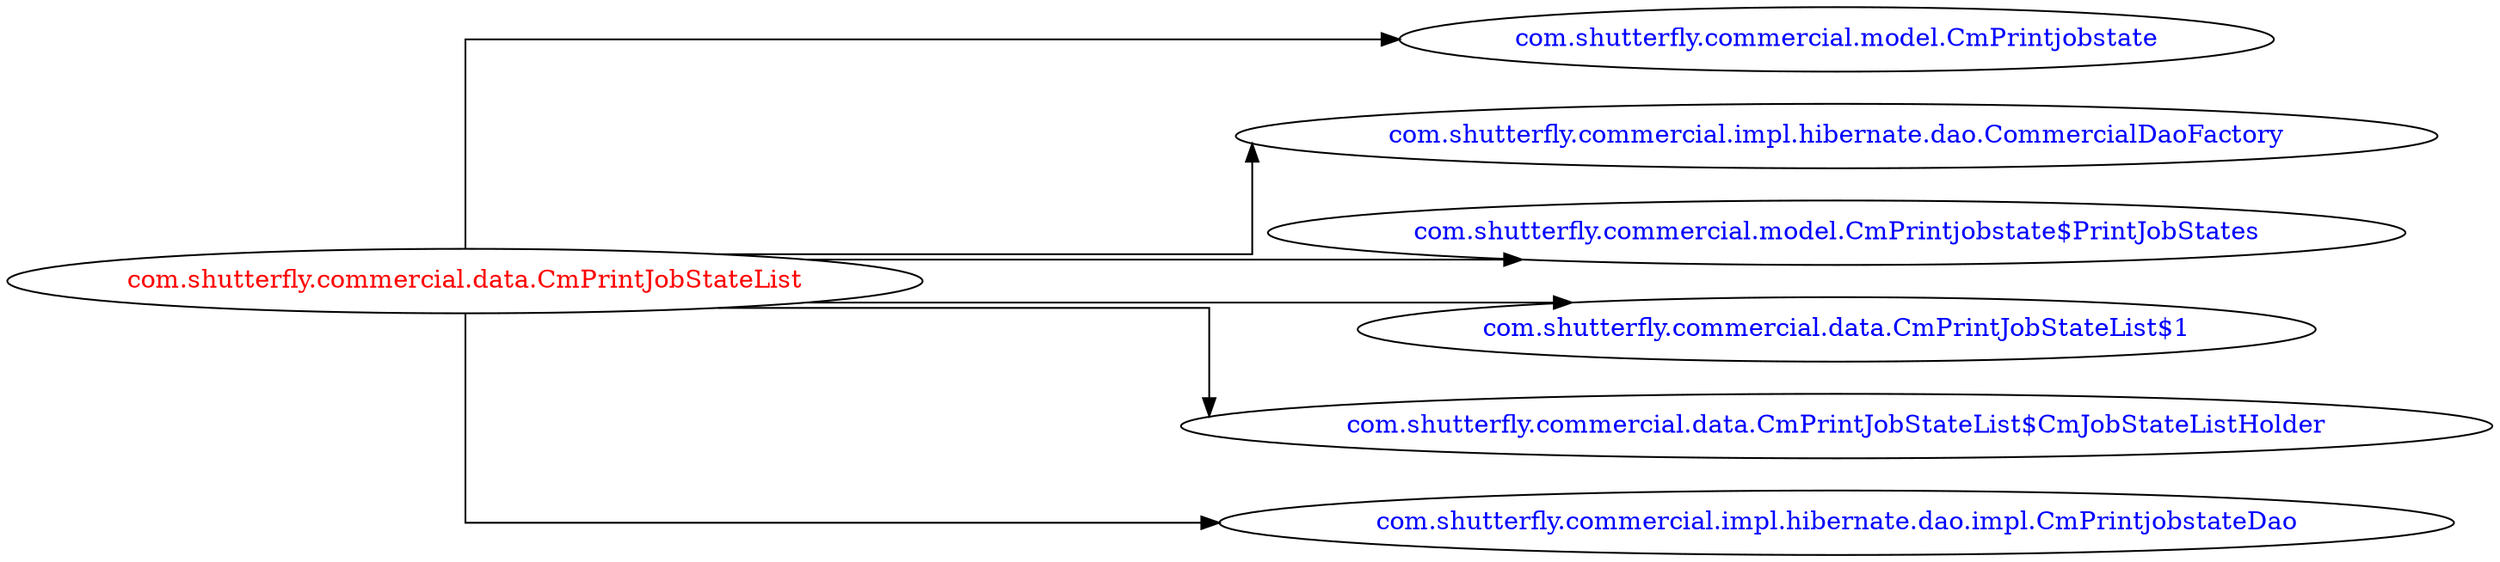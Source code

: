 digraph dependencyGraph {
 concentrate=true;
 ranksep="2.0";
 rankdir="LR"; 
 splines="ortho";
"com.shutterfly.commercial.data.CmPrintJobStateList" [fontcolor="red"];
"com.shutterfly.commercial.model.CmPrintjobstate" [ fontcolor="blue" ];
"com.shutterfly.commercial.data.CmPrintJobStateList"->"com.shutterfly.commercial.model.CmPrintjobstate";
"com.shutterfly.commercial.impl.hibernate.dao.CommercialDaoFactory" [ fontcolor="blue" ];
"com.shutterfly.commercial.data.CmPrintJobStateList"->"com.shutterfly.commercial.impl.hibernate.dao.CommercialDaoFactory";
"com.shutterfly.commercial.model.CmPrintjobstate$PrintJobStates" [ fontcolor="blue" ];
"com.shutterfly.commercial.data.CmPrintJobStateList"->"com.shutterfly.commercial.model.CmPrintjobstate$PrintJobStates";
"com.shutterfly.commercial.data.CmPrintJobStateList$1" [ fontcolor="blue" ];
"com.shutterfly.commercial.data.CmPrintJobStateList"->"com.shutterfly.commercial.data.CmPrintJobStateList$1";
"com.shutterfly.commercial.data.CmPrintJobStateList$CmJobStateListHolder" [ fontcolor="blue" ];
"com.shutterfly.commercial.data.CmPrintJobStateList"->"com.shutterfly.commercial.data.CmPrintJobStateList$CmJobStateListHolder";
"com.shutterfly.commercial.impl.hibernate.dao.impl.CmPrintjobstateDao" [ fontcolor="blue" ];
"com.shutterfly.commercial.data.CmPrintJobStateList"->"com.shutterfly.commercial.impl.hibernate.dao.impl.CmPrintjobstateDao";
}
